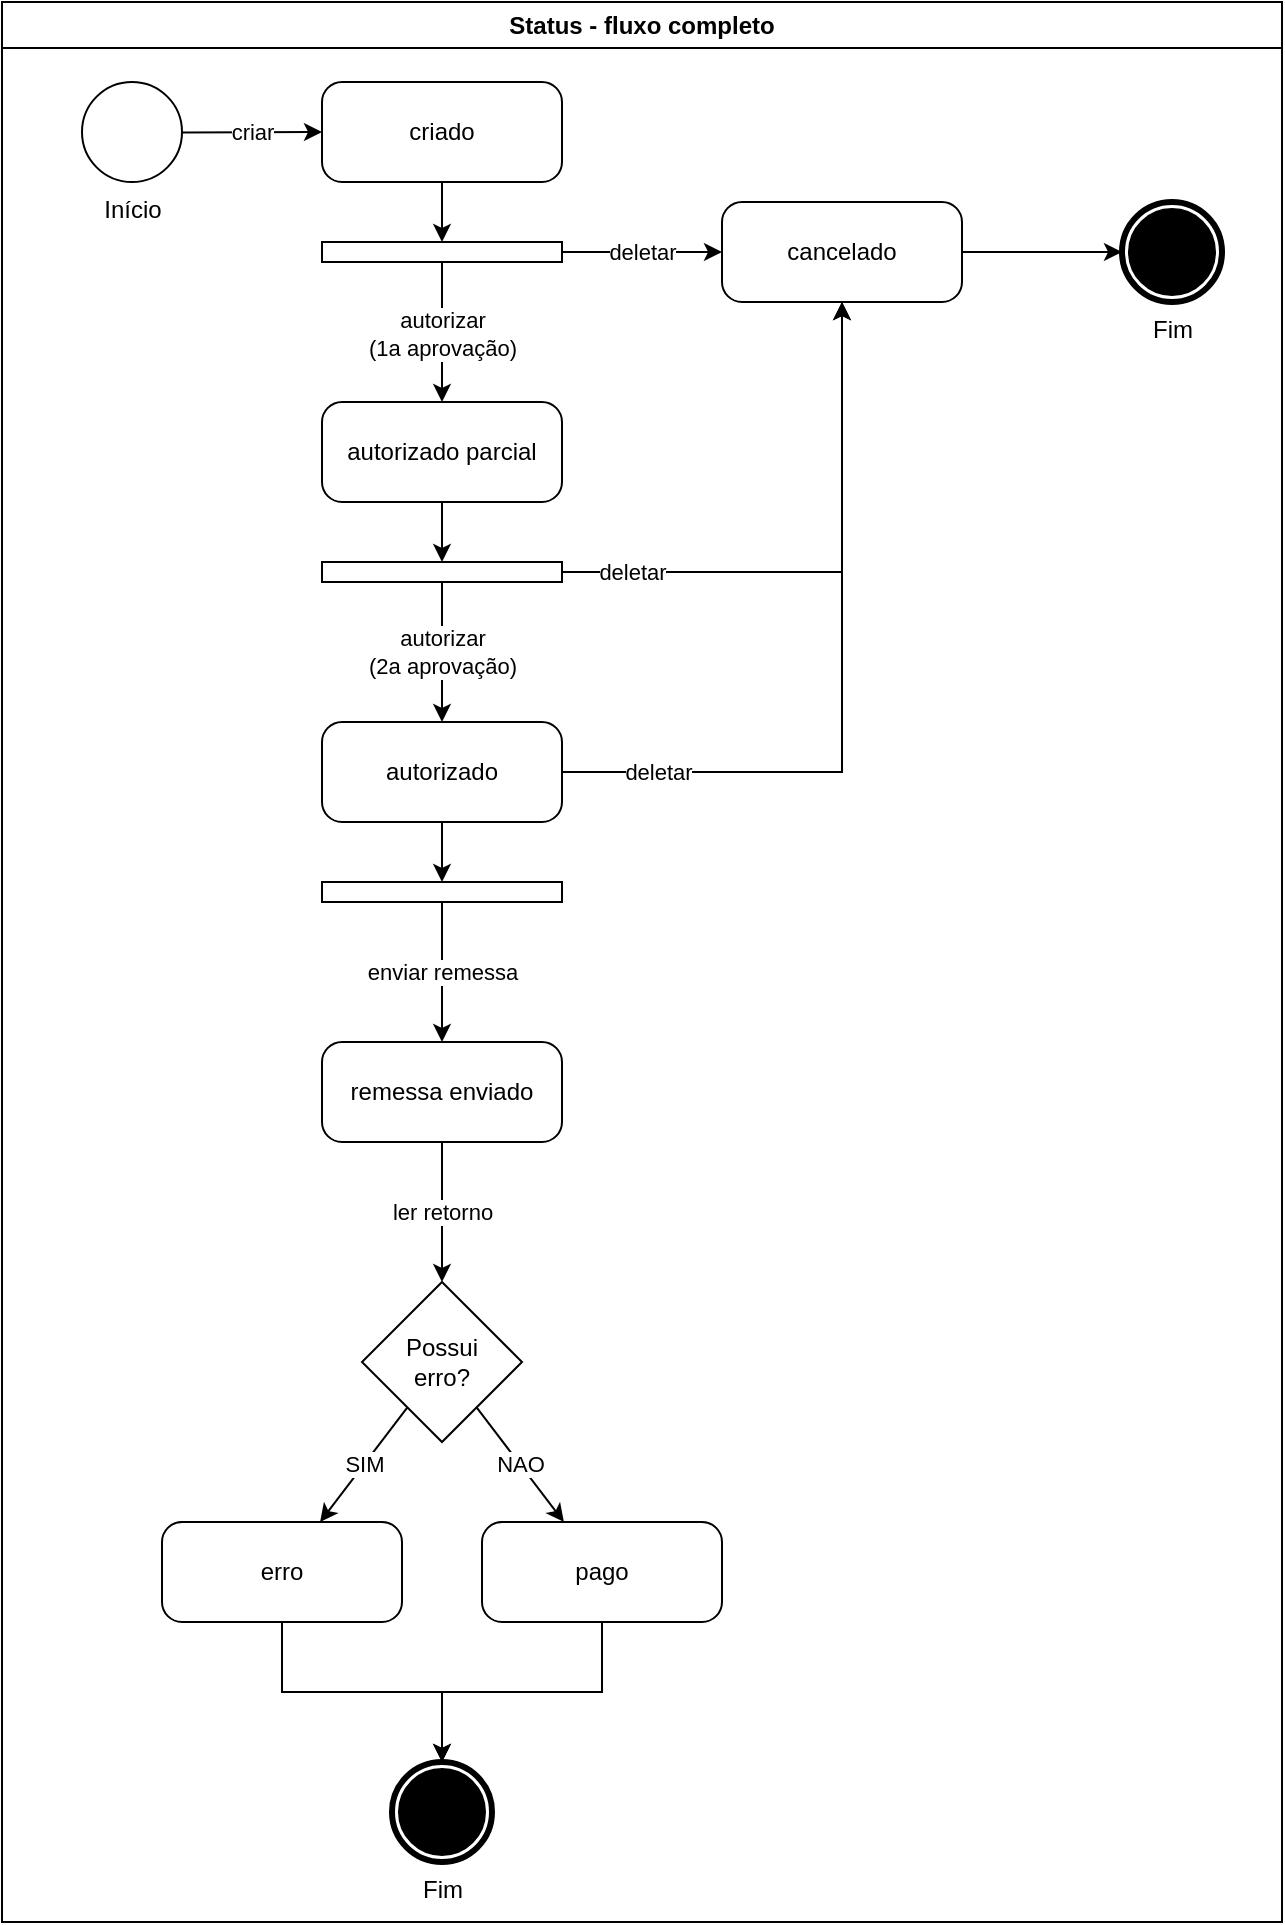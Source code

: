 <mxfile>
    <diagram id="kEteO0c03nazbitwM8Ky" name="Lançamento">
        <mxGraphModel dx="878" dy="916" grid="1" gridSize="10" guides="1" tooltips="1" connect="1" arrows="1" fold="1" page="1" pageScale="1" pageWidth="827" pageHeight="1169" math="0" shadow="0">
            <root>
                <mxCell id="0"/>
                <mxCell id="1" parent="0"/>
                <mxCell id="7" value="Status - fluxo completo" style="swimlane;whiteSpace=wrap;html=1;labelBackgroundColor=none;" parent="1" vertex="1">
                    <mxGeometry x="40" y="40" width="640" height="960" as="geometry"/>
                </mxCell>
                <mxCell id="2" value="Início" style="points=[[0.145,0.145,0],[0.5,0,0],[0.855,0.145,0],[1,0.5,0],[0.855,0.855,0],[0.5,1,0],[0.145,0.855,0],[0,0.5,0]];shape=mxgraph.bpmn.event;html=1;verticalLabelPosition=bottom;labelBackgroundColor=none;verticalAlign=top;align=center;perimeter=ellipsePerimeter;outlineConnect=0;aspect=fixed;outline=standard;symbol=general;" parent="7" vertex="1">
                    <mxGeometry x="40" y="40" width="50" height="50" as="geometry"/>
                </mxCell>
                <mxCell id="3" value="criado" style="rounded=1;whiteSpace=wrap;html=1;container=1;collapsible=0;absoluteArcSize=1;arcSize=20;childLayout=stackLayout;horizontal=1;horizontalStack=0;resizeParent=1;resizeParentMax=0;resizeLast=0;labelBackgroundColor=none;" parent="7" vertex="1">
                    <mxGeometry x="160" y="40" width="120" height="50" as="geometry"/>
                </mxCell>
                <mxCell id="4" value="criar" style="edgeStyle=none;html=1;" parent="7" source="2" target="3" edge="1">
                    <mxGeometry relative="1" as="geometry"/>
                </mxCell>
                <mxCell id="19" value="" style="edgeStyle=orthogonalEdgeStyle;rounded=0;html=1;" parent="7" source="5" target="18" edge="1">
                    <mxGeometry relative="1" as="geometry">
                        <mxPoint as="offset"/>
                    </mxGeometry>
                </mxCell>
                <mxCell id="5" value="autorizado" style="rounded=1;whiteSpace=wrap;html=1;container=1;collapsible=0;absoluteArcSize=1;arcSize=20;childLayout=stackLayout;horizontal=1;horizontalStack=0;resizeParent=1;resizeParentMax=0;resizeLast=0;labelBackgroundColor=none;" parent="7" vertex="1">
                    <mxGeometry x="160" y="360" width="120" height="50" as="geometry"/>
                </mxCell>
                <mxCell id="6" value="" style="edgeStyle=none;html=1;" parent="7" source="3" target="10" edge="1">
                    <mxGeometry relative="1" as="geometry">
                        <mxPoint x="220" y="150" as="targetPoint"/>
                    </mxGeometry>
                </mxCell>
                <mxCell id="14" value="" style="edgeStyle=orthogonalEdgeStyle;rounded=0;html=1;" parent="7" source="8" target="13" edge="1">
                    <mxGeometry relative="1" as="geometry"/>
                </mxCell>
                <mxCell id="8" value="cancelado" style="rounded=1;whiteSpace=wrap;html=1;container=1;collapsible=0;absoluteArcSize=1;arcSize=20;childLayout=stackLayout;horizontal=1;horizontalStack=0;resizeParent=1;resizeParentMax=0;resizeLast=0;labelBackgroundColor=none;" parent="7" vertex="1">
                    <mxGeometry x="360" y="100" width="120" height="50" as="geometry"/>
                </mxCell>
                <mxCell id="11" value="deletar" style="edgeStyle=orthogonalEdgeStyle;html=1;rounded=0;" parent="7" source="10" target="8" edge="1">
                    <mxGeometry relative="1" as="geometry"/>
                </mxCell>
                <mxCell id="12" value="autorizar&lt;br&gt;(1a aprovação)" style="edgeStyle=orthogonalEdgeStyle;rounded=0;html=1;" parent="7" source="10" target="80" edge="1">
                    <mxGeometry x="0.008" relative="1" as="geometry">
                        <mxPoint as="offset"/>
                        <mxPoint x="220" y="190" as="targetPoint"/>
                    </mxGeometry>
                </mxCell>
                <mxCell id="10" value="" style="rounded=0;whiteSpace=wrap;html=1;labelBackgroundColor=none;" parent="7" vertex="1">
                    <mxGeometry x="160" y="120" width="120" height="10" as="geometry"/>
                </mxCell>
                <mxCell id="13" value="Fim" style="points=[[0.145,0.145,0],[0.5,0,0],[0.855,0.145,0],[1,0.5,0],[0.855,0.855,0],[0.5,1,0],[0.145,0.855,0],[0,0.5,0]];shape=mxgraph.bpmn.event;html=1;verticalLabelPosition=bottom;labelBackgroundColor=default;verticalAlign=top;align=center;perimeter=ellipsePerimeter;outlineConnect=0;aspect=fixed;outline=end;symbol=terminate;spacingBottom=0;spacingTop=0;" parent="7" vertex="1">
                    <mxGeometry x="560" y="100" width="50" height="50" as="geometry"/>
                </mxCell>
                <mxCell id="15" value="remessa enviado" style="rounded=1;whiteSpace=wrap;html=1;container=1;collapsible=0;absoluteArcSize=1;arcSize=20;childLayout=stackLayout;horizontal=1;horizontalStack=0;resizeParent=1;resizeParentMax=0;resizeLast=0;labelBackgroundColor=none;" parent="7" vertex="1">
                    <mxGeometry x="160" y="520" width="120" height="50" as="geometry"/>
                </mxCell>
                <mxCell id="16" value="deletar" style="edgeStyle=orthogonalEdgeStyle;html=1;rounded=0;" parent="7" source="81" target="8" edge="1">
                    <mxGeometry x="-0.746" relative="1" as="geometry">
                        <mxPoint x="360" y="325" as="targetPoint"/>
                        <mxPoint as="offset"/>
                        <mxPoint x="290" y="285" as="sourcePoint"/>
                    </mxGeometry>
                </mxCell>
                <mxCell id="17" value="enviar remessa" style="edgeStyle=orthogonalEdgeStyle;rounded=0;html=1;" parent="7" source="18" target="15" edge="1">
                    <mxGeometry relative="1" as="geometry">
                        <mxPoint as="offset"/>
                    </mxGeometry>
                </mxCell>
                <mxCell id="18" value="" style="rounded=0;whiteSpace=wrap;html=1;labelBackgroundColor=none;" parent="7" vertex="1">
                    <mxGeometry x="160" y="440" width="120" height="10" as="geometry"/>
                </mxCell>
                <mxCell id="36" style="edgeStyle=orthogonalEdgeStyle;rounded=0;html=1;" parent="7" source="25" target="35" edge="1">
                    <mxGeometry relative="1" as="geometry"/>
                </mxCell>
                <mxCell id="25" value="pago" style="rounded=1;whiteSpace=wrap;html=1;container=1;collapsible=0;absoluteArcSize=1;arcSize=20;childLayout=stackLayout;horizontal=1;horizontalStack=0;resizeParent=1;resizeParentMax=0;resizeLast=0;labelBackgroundColor=none;" parent="7" vertex="1">
                    <mxGeometry x="240" y="760" width="120" height="50" as="geometry"/>
                </mxCell>
                <mxCell id="26" value="ler retorno" style="edgeStyle=orthogonalEdgeStyle;rounded=0;html=1;" parent="7" source="15" target="31" edge="1">
                    <mxGeometry relative="1" as="geometry">
                        <mxPoint as="offset"/>
                        <mxPoint x="220" y="610" as="sourcePoint"/>
                    </mxGeometry>
                </mxCell>
                <mxCell id="32" value="NAO" style="rounded=0;html=1;" parent="7" source="31" target="25" edge="1">
                    <mxGeometry relative="1" as="geometry">
                        <mxPoint as="offset"/>
                    </mxGeometry>
                </mxCell>
                <mxCell id="34" value="SIM" style="edgeStyle=none;rounded=0;html=1;" parent="7" source="31" target="33" edge="1">
                    <mxGeometry relative="1" as="geometry"/>
                </mxCell>
                <mxCell id="31" value="Possui&lt;br&gt;erro?" style="rhombus;whiteSpace=wrap;html=1;labelBackgroundColor=default;" parent="7" vertex="1">
                    <mxGeometry x="180" y="640" width="80" height="80" as="geometry"/>
                </mxCell>
                <mxCell id="37" style="edgeStyle=orthogonalEdgeStyle;rounded=0;html=1;" parent="7" source="33" target="35" edge="1">
                    <mxGeometry relative="1" as="geometry"/>
                </mxCell>
                <mxCell id="33" value="erro" style="rounded=1;whiteSpace=wrap;html=1;container=1;collapsible=0;absoluteArcSize=1;arcSize=20;childLayout=stackLayout;horizontal=1;horizontalStack=0;resizeParent=1;resizeParentMax=0;resizeLast=0;labelBackgroundColor=none;" parent="7" vertex="1">
                    <mxGeometry x="80" y="760" width="120" height="50" as="geometry"/>
                </mxCell>
                <mxCell id="35" value="Fim" style="points=[[0.145,0.145,0],[0.5,0,0],[0.855,0.145,0],[1,0.5,0],[0.855,0.855,0],[0.5,1,0],[0.145,0.855,0],[0,0.5,0]];shape=mxgraph.bpmn.event;html=1;verticalLabelPosition=bottom;labelBackgroundColor=default;verticalAlign=top;align=center;perimeter=ellipsePerimeter;outlineConnect=0;aspect=fixed;outline=end;symbol=terminate;spacingBottom=0;spacingTop=0;" parent="7" vertex="1">
                    <mxGeometry x="195" y="880" width="50" height="50" as="geometry"/>
                </mxCell>
                <mxCell id="80" value="autorizado parcial" style="rounded=1;whiteSpace=wrap;html=1;container=1;collapsible=0;absoluteArcSize=1;arcSize=20;childLayout=stackLayout;horizontal=1;horizontalStack=0;resizeParent=1;resizeParentMax=0;resizeLast=0;labelBackgroundColor=none;" vertex="1" parent="7">
                    <mxGeometry x="160" y="200" width="120" height="50" as="geometry"/>
                </mxCell>
                <mxCell id="82" value="autorizar&lt;br style=&quot;border-color: var(--border-color);&quot;&gt;(2a aprovação)" style="edgeStyle=none;html=1;" edge="1" parent="7" source="81" target="5">
                    <mxGeometry relative="1" as="geometry"/>
                </mxCell>
                <mxCell id="81" value="" style="rounded=0;whiteSpace=wrap;html=1;labelBackgroundColor=none;" vertex="1" parent="7">
                    <mxGeometry x="160" y="280" width="120" height="10" as="geometry"/>
                </mxCell>
                <mxCell id="79" value="" style="edgeStyle=orthogonalEdgeStyle;rounded=0;html=1;" edge="1" parent="7" source="80" target="81">
                    <mxGeometry relative="1" as="geometry">
                        <mxPoint as="offset"/>
                    </mxGeometry>
                </mxCell>
                <mxCell id="83" value="deletar" style="edgeStyle=orthogonalEdgeStyle;html=1;rounded=0;" edge="1" parent="7" source="5" target="8">
                    <mxGeometry x="-0.746" relative="1" as="geometry">
                        <mxPoint x="420.059" y="250" as="targetPoint"/>
                        <mxPoint as="offset"/>
                        <mxPoint x="280" y="385.059" as="sourcePoint"/>
                    </mxGeometry>
                </mxCell>
            </root>
        </mxGraphModel>
    </diagram>
</mxfile>
